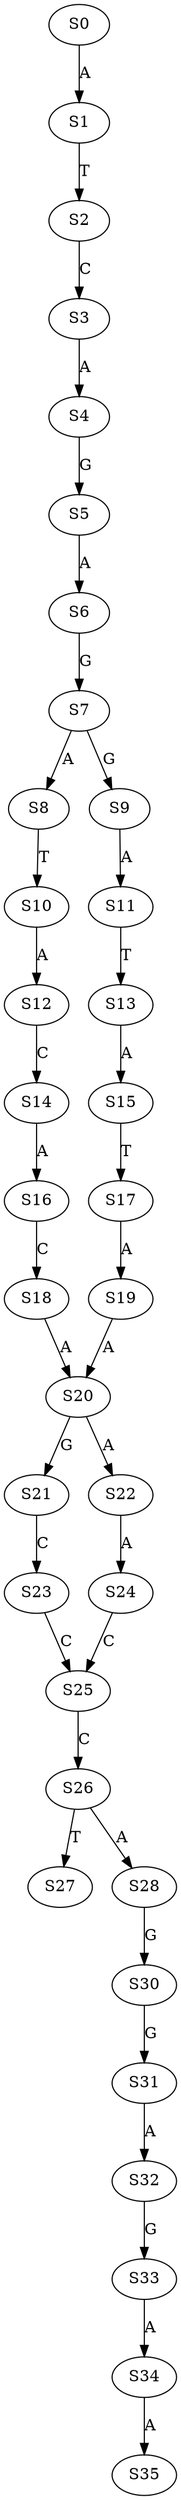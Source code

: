 strict digraph  {
	S0 -> S1 [ label = A ];
	S1 -> S2 [ label = T ];
	S2 -> S3 [ label = C ];
	S3 -> S4 [ label = A ];
	S4 -> S5 [ label = G ];
	S5 -> S6 [ label = A ];
	S6 -> S7 [ label = G ];
	S7 -> S8 [ label = A ];
	S7 -> S9 [ label = G ];
	S8 -> S10 [ label = T ];
	S9 -> S11 [ label = A ];
	S10 -> S12 [ label = A ];
	S11 -> S13 [ label = T ];
	S12 -> S14 [ label = C ];
	S13 -> S15 [ label = A ];
	S14 -> S16 [ label = A ];
	S15 -> S17 [ label = T ];
	S16 -> S18 [ label = C ];
	S17 -> S19 [ label = A ];
	S18 -> S20 [ label = A ];
	S19 -> S20 [ label = A ];
	S20 -> S21 [ label = G ];
	S20 -> S22 [ label = A ];
	S21 -> S23 [ label = C ];
	S22 -> S24 [ label = A ];
	S23 -> S25 [ label = C ];
	S24 -> S25 [ label = C ];
	S25 -> S26 [ label = C ];
	S26 -> S27 [ label = T ];
	S26 -> S28 [ label = A ];
	S28 -> S30 [ label = G ];
	S30 -> S31 [ label = G ];
	S31 -> S32 [ label = A ];
	S32 -> S33 [ label = G ];
	S33 -> S34 [ label = A ];
	S34 -> S35 [ label = A ];
}

